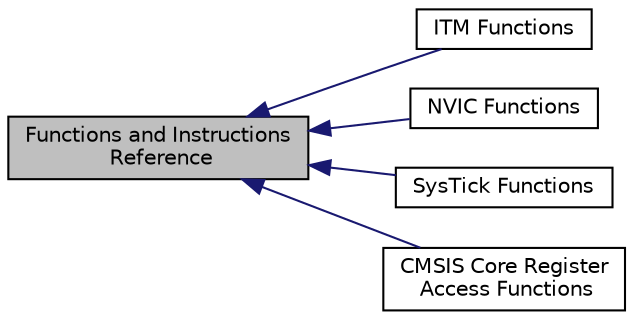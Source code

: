 digraph "Functions and Instructions Reference"
{
  edge [fontname="Helvetica",fontsize="10",labelfontname="Helvetica",labelfontsize="10"];
  node [fontname="Helvetica",fontsize="10",shape=record];
  rankdir=LR;
  Node0 [label="Functions and Instructions\l Reference",height=0.2,width=0.4,color="black", fillcolor="grey75", style="filled" fontcolor="black"];
  Node4 [label="ITM Functions",height=0.2,width=0.4,color="black", fillcolor="white", style="filled",URL="$da/d30/group__CMSIS__core__DebugFunctions.html",tooltip="Functions that access the ITM debug interface. "];
  Node2 [label="NVIC Functions",height=0.2,width=0.4,color="black", fillcolor="white", style="filled",URL="$de/da0/group__CMSIS__Core__NVICFunctions.html",tooltip="Functions that manage interrupts and exceptions via the NVIC. "];
  Node3 [label="SysTick Functions",height=0.2,width=0.4,color="black", fillcolor="white", style="filled",URL="$d2/d8f/group__CMSIS__Core__SysTickFunctions.html",tooltip="Functions that configure the System. "];
  Node1 [label="CMSIS Core Register\l Access Functions",height=0.2,width=0.4,color="black", fillcolor="white", style="filled",URL="$dd/dfe/group__CMSIS__Core__RegAccFunctions.html"];
  Node0->Node1 [shape=plaintext, color="midnightblue", dir="back", style="solid"];
  Node0->Node2 [shape=plaintext, color="midnightblue", dir="back", style="solid"];
  Node0->Node3 [shape=plaintext, color="midnightblue", dir="back", style="solid"];
  Node0->Node4 [shape=plaintext, color="midnightblue", dir="back", style="solid"];
}
